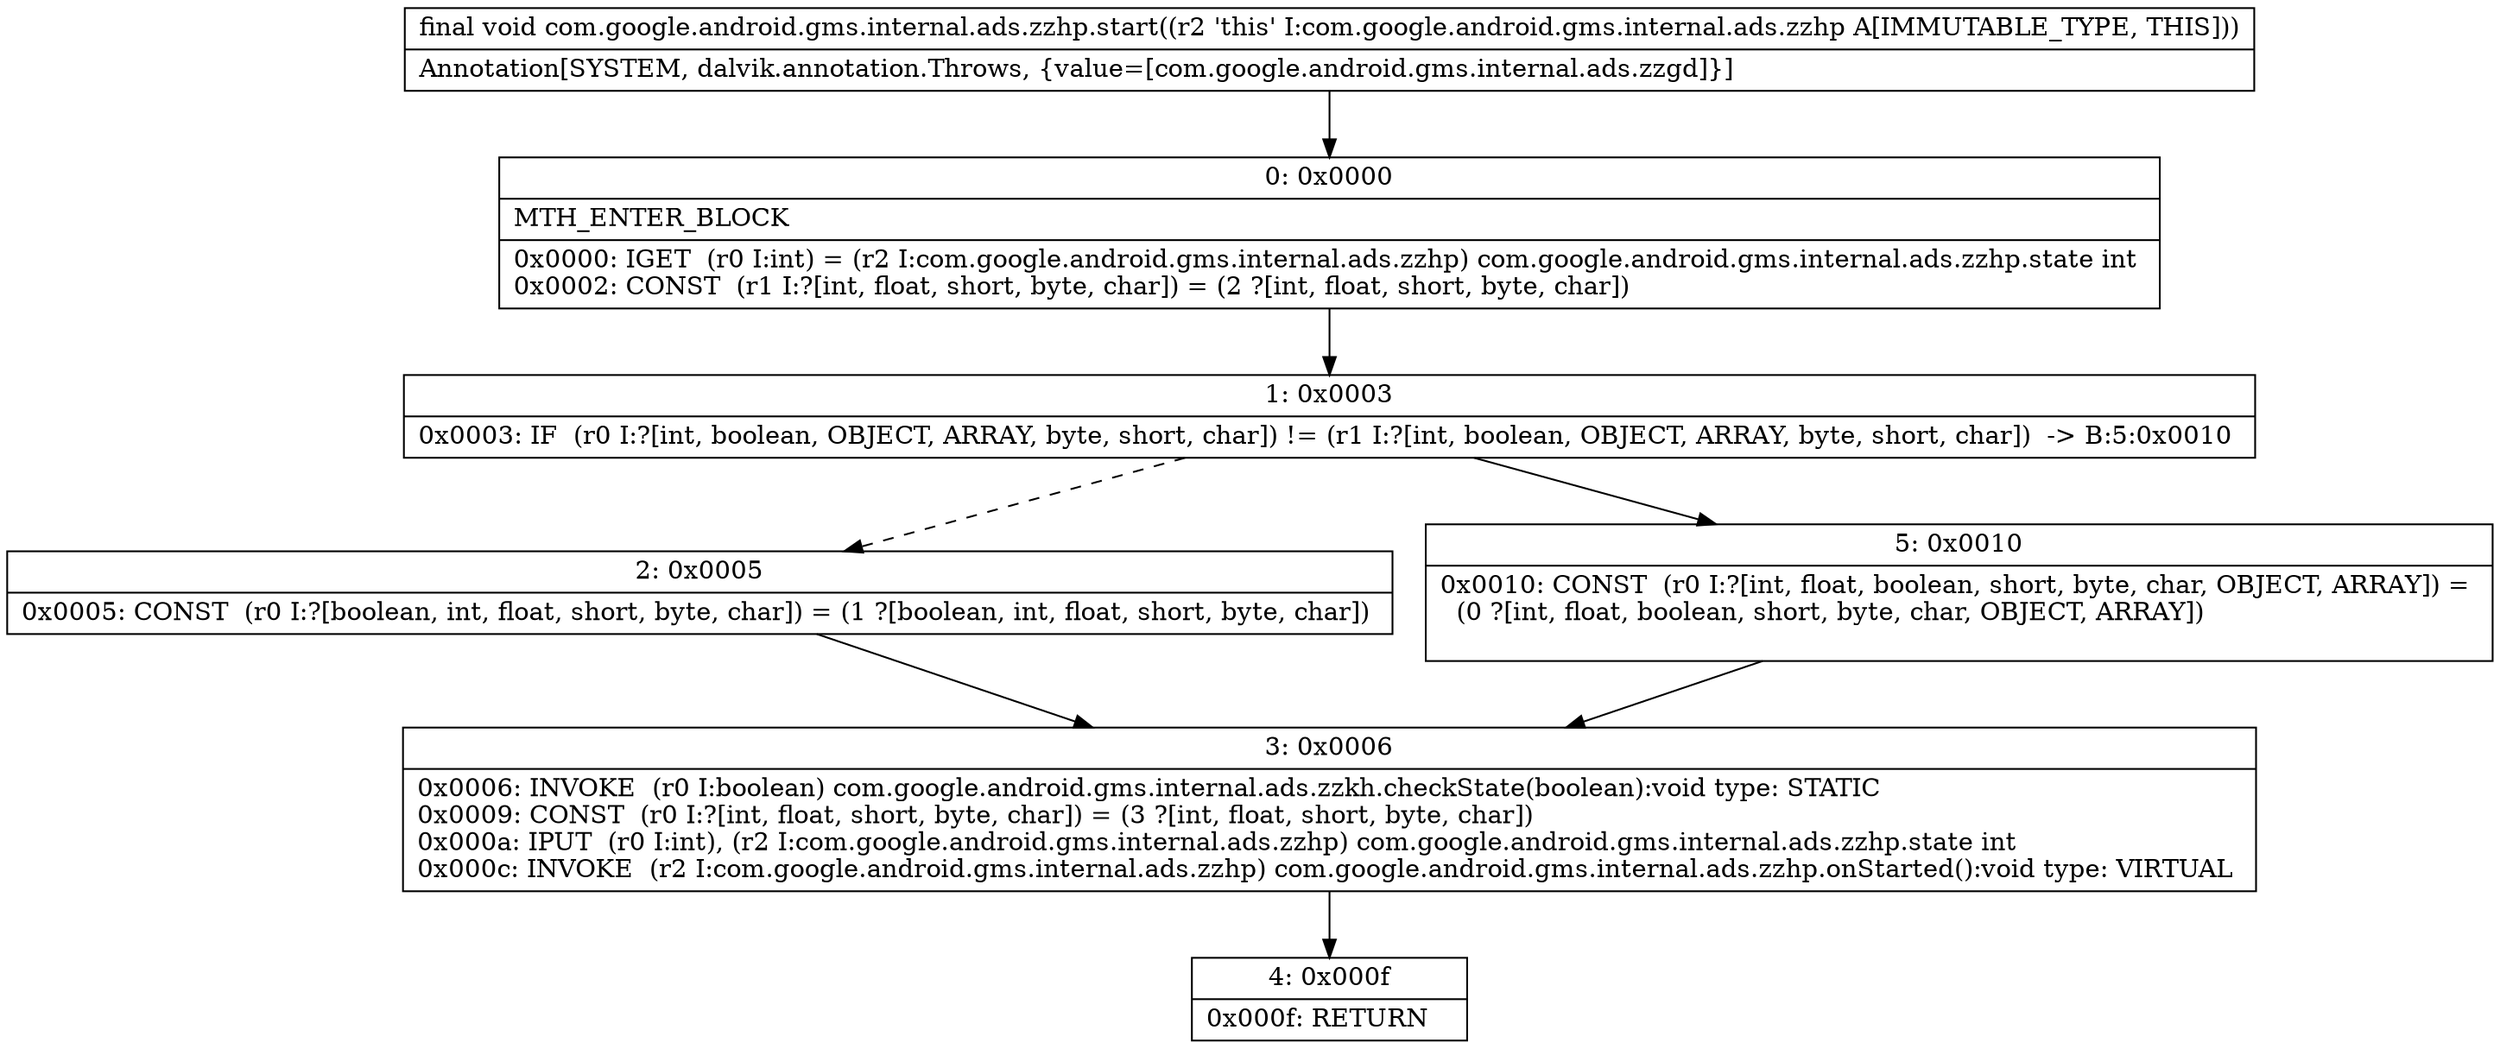 digraph "CFG forcom.google.android.gms.internal.ads.zzhp.start()V" {
Node_0 [shape=record,label="{0\:\ 0x0000|MTH_ENTER_BLOCK\l|0x0000: IGET  (r0 I:int) = (r2 I:com.google.android.gms.internal.ads.zzhp) com.google.android.gms.internal.ads.zzhp.state int \l0x0002: CONST  (r1 I:?[int, float, short, byte, char]) = (2 ?[int, float, short, byte, char]) \l}"];
Node_1 [shape=record,label="{1\:\ 0x0003|0x0003: IF  (r0 I:?[int, boolean, OBJECT, ARRAY, byte, short, char]) != (r1 I:?[int, boolean, OBJECT, ARRAY, byte, short, char])  \-\> B:5:0x0010 \l}"];
Node_2 [shape=record,label="{2\:\ 0x0005|0x0005: CONST  (r0 I:?[boolean, int, float, short, byte, char]) = (1 ?[boolean, int, float, short, byte, char]) \l}"];
Node_3 [shape=record,label="{3\:\ 0x0006|0x0006: INVOKE  (r0 I:boolean) com.google.android.gms.internal.ads.zzkh.checkState(boolean):void type: STATIC \l0x0009: CONST  (r0 I:?[int, float, short, byte, char]) = (3 ?[int, float, short, byte, char]) \l0x000a: IPUT  (r0 I:int), (r2 I:com.google.android.gms.internal.ads.zzhp) com.google.android.gms.internal.ads.zzhp.state int \l0x000c: INVOKE  (r2 I:com.google.android.gms.internal.ads.zzhp) com.google.android.gms.internal.ads.zzhp.onStarted():void type: VIRTUAL \l}"];
Node_4 [shape=record,label="{4\:\ 0x000f|0x000f: RETURN   \l}"];
Node_5 [shape=record,label="{5\:\ 0x0010|0x0010: CONST  (r0 I:?[int, float, boolean, short, byte, char, OBJECT, ARRAY]) = \l  (0 ?[int, float, boolean, short, byte, char, OBJECT, ARRAY])\l \l}"];
MethodNode[shape=record,label="{final void com.google.android.gms.internal.ads.zzhp.start((r2 'this' I:com.google.android.gms.internal.ads.zzhp A[IMMUTABLE_TYPE, THIS]))  | Annotation[SYSTEM, dalvik.annotation.Throws, \{value=[com.google.android.gms.internal.ads.zzgd]\}]\l}"];
MethodNode -> Node_0;
Node_0 -> Node_1;
Node_1 -> Node_2[style=dashed];
Node_1 -> Node_5;
Node_2 -> Node_3;
Node_3 -> Node_4;
Node_5 -> Node_3;
}

